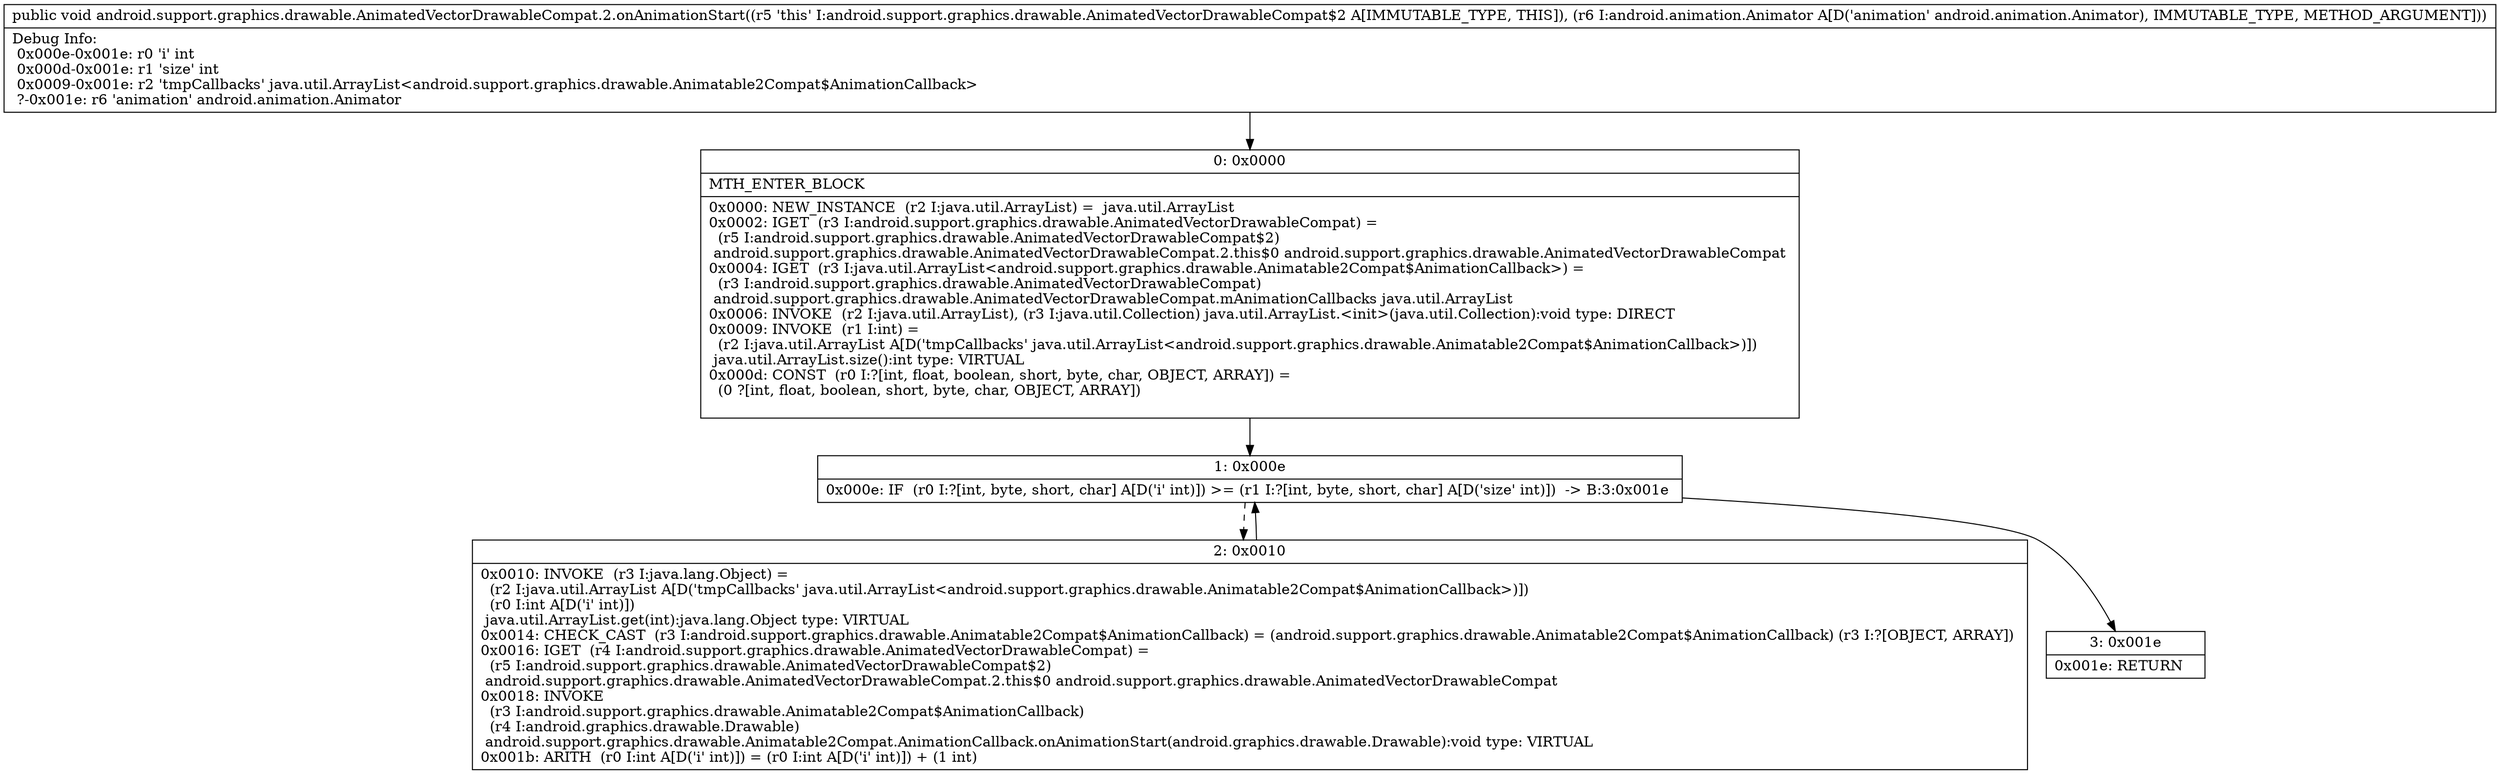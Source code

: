 digraph "CFG forandroid.support.graphics.drawable.AnimatedVectorDrawableCompat.2.onAnimationStart(Landroid\/animation\/Animator;)V" {
Node_0 [shape=record,label="{0\:\ 0x0000|MTH_ENTER_BLOCK\l|0x0000: NEW_INSTANCE  (r2 I:java.util.ArrayList) =  java.util.ArrayList \l0x0002: IGET  (r3 I:android.support.graphics.drawable.AnimatedVectorDrawableCompat) = \l  (r5 I:android.support.graphics.drawable.AnimatedVectorDrawableCompat$2)\l android.support.graphics.drawable.AnimatedVectorDrawableCompat.2.this$0 android.support.graphics.drawable.AnimatedVectorDrawableCompat \l0x0004: IGET  (r3 I:java.util.ArrayList\<android.support.graphics.drawable.Animatable2Compat$AnimationCallback\>) = \l  (r3 I:android.support.graphics.drawable.AnimatedVectorDrawableCompat)\l android.support.graphics.drawable.AnimatedVectorDrawableCompat.mAnimationCallbacks java.util.ArrayList \l0x0006: INVOKE  (r2 I:java.util.ArrayList), (r3 I:java.util.Collection) java.util.ArrayList.\<init\>(java.util.Collection):void type: DIRECT \l0x0009: INVOKE  (r1 I:int) = \l  (r2 I:java.util.ArrayList A[D('tmpCallbacks' java.util.ArrayList\<android.support.graphics.drawable.Animatable2Compat$AnimationCallback\>)])\l java.util.ArrayList.size():int type: VIRTUAL \l0x000d: CONST  (r0 I:?[int, float, boolean, short, byte, char, OBJECT, ARRAY]) = \l  (0 ?[int, float, boolean, short, byte, char, OBJECT, ARRAY])\l \l}"];
Node_1 [shape=record,label="{1\:\ 0x000e|0x000e: IF  (r0 I:?[int, byte, short, char] A[D('i' int)]) \>= (r1 I:?[int, byte, short, char] A[D('size' int)])  \-\> B:3:0x001e \l}"];
Node_2 [shape=record,label="{2\:\ 0x0010|0x0010: INVOKE  (r3 I:java.lang.Object) = \l  (r2 I:java.util.ArrayList A[D('tmpCallbacks' java.util.ArrayList\<android.support.graphics.drawable.Animatable2Compat$AnimationCallback\>)])\l  (r0 I:int A[D('i' int)])\l java.util.ArrayList.get(int):java.lang.Object type: VIRTUAL \l0x0014: CHECK_CAST  (r3 I:android.support.graphics.drawable.Animatable2Compat$AnimationCallback) = (android.support.graphics.drawable.Animatable2Compat$AnimationCallback) (r3 I:?[OBJECT, ARRAY]) \l0x0016: IGET  (r4 I:android.support.graphics.drawable.AnimatedVectorDrawableCompat) = \l  (r5 I:android.support.graphics.drawable.AnimatedVectorDrawableCompat$2)\l android.support.graphics.drawable.AnimatedVectorDrawableCompat.2.this$0 android.support.graphics.drawable.AnimatedVectorDrawableCompat \l0x0018: INVOKE  \l  (r3 I:android.support.graphics.drawable.Animatable2Compat$AnimationCallback)\l  (r4 I:android.graphics.drawable.Drawable)\l android.support.graphics.drawable.Animatable2Compat.AnimationCallback.onAnimationStart(android.graphics.drawable.Drawable):void type: VIRTUAL \l0x001b: ARITH  (r0 I:int A[D('i' int)]) = (r0 I:int A[D('i' int)]) + (1 int) \l}"];
Node_3 [shape=record,label="{3\:\ 0x001e|0x001e: RETURN   \l}"];
MethodNode[shape=record,label="{public void android.support.graphics.drawable.AnimatedVectorDrawableCompat.2.onAnimationStart((r5 'this' I:android.support.graphics.drawable.AnimatedVectorDrawableCompat$2 A[IMMUTABLE_TYPE, THIS]), (r6 I:android.animation.Animator A[D('animation' android.animation.Animator), IMMUTABLE_TYPE, METHOD_ARGUMENT]))  | Debug Info:\l  0x000e\-0x001e: r0 'i' int\l  0x000d\-0x001e: r1 'size' int\l  0x0009\-0x001e: r2 'tmpCallbacks' java.util.ArrayList\<android.support.graphics.drawable.Animatable2Compat$AnimationCallback\>\l  ?\-0x001e: r6 'animation' android.animation.Animator\l}"];
MethodNode -> Node_0;
Node_0 -> Node_1;
Node_1 -> Node_2[style=dashed];
Node_1 -> Node_3;
Node_2 -> Node_1;
}

